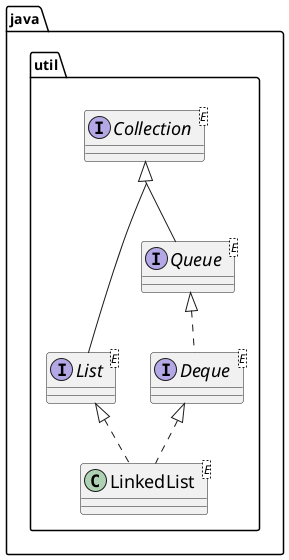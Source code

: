 @startuml

skinparam groupInheritance 2
skinparam ClassFontSize 18

interface java.util.Collection<E>
interface java.util.List<E>
interface java.util.Queue<E>
interface java.util.Deque<E>
class java.util.LinkedList<E>

java.util.Collection <|.. java.util.Queue
java.util.Collection <|.. java.util.List
java.util.Queue <|.. java.util.Deque
java.util.Deque <|.. java.util.LinkedList
java.util.List <|.. java.util.LinkedList

@enduml